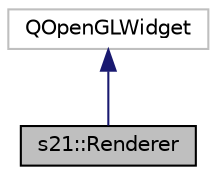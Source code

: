 digraph "s21::Renderer"
{
 // LATEX_PDF_SIZE
  edge [fontname="Helvetica",fontsize="10",labelfontname="Helvetica",labelfontsize="10"];
  node [fontname="Helvetica",fontsize="10",shape=record];
  Node1 [label="s21::Renderer",height=0.2,width=0.4,color="black", fillcolor="grey75", style="filled", fontcolor="black",tooltip="The class responsible for working with rendering."];
  Node2 -> Node1 [dir="back",color="midnightblue",fontsize="10",style="solid",fontname="Helvetica"];
  Node2 [label="QOpenGLWidget",height=0.2,width=0.4,color="grey75", fillcolor="white", style="filled",tooltip=" "];
}
